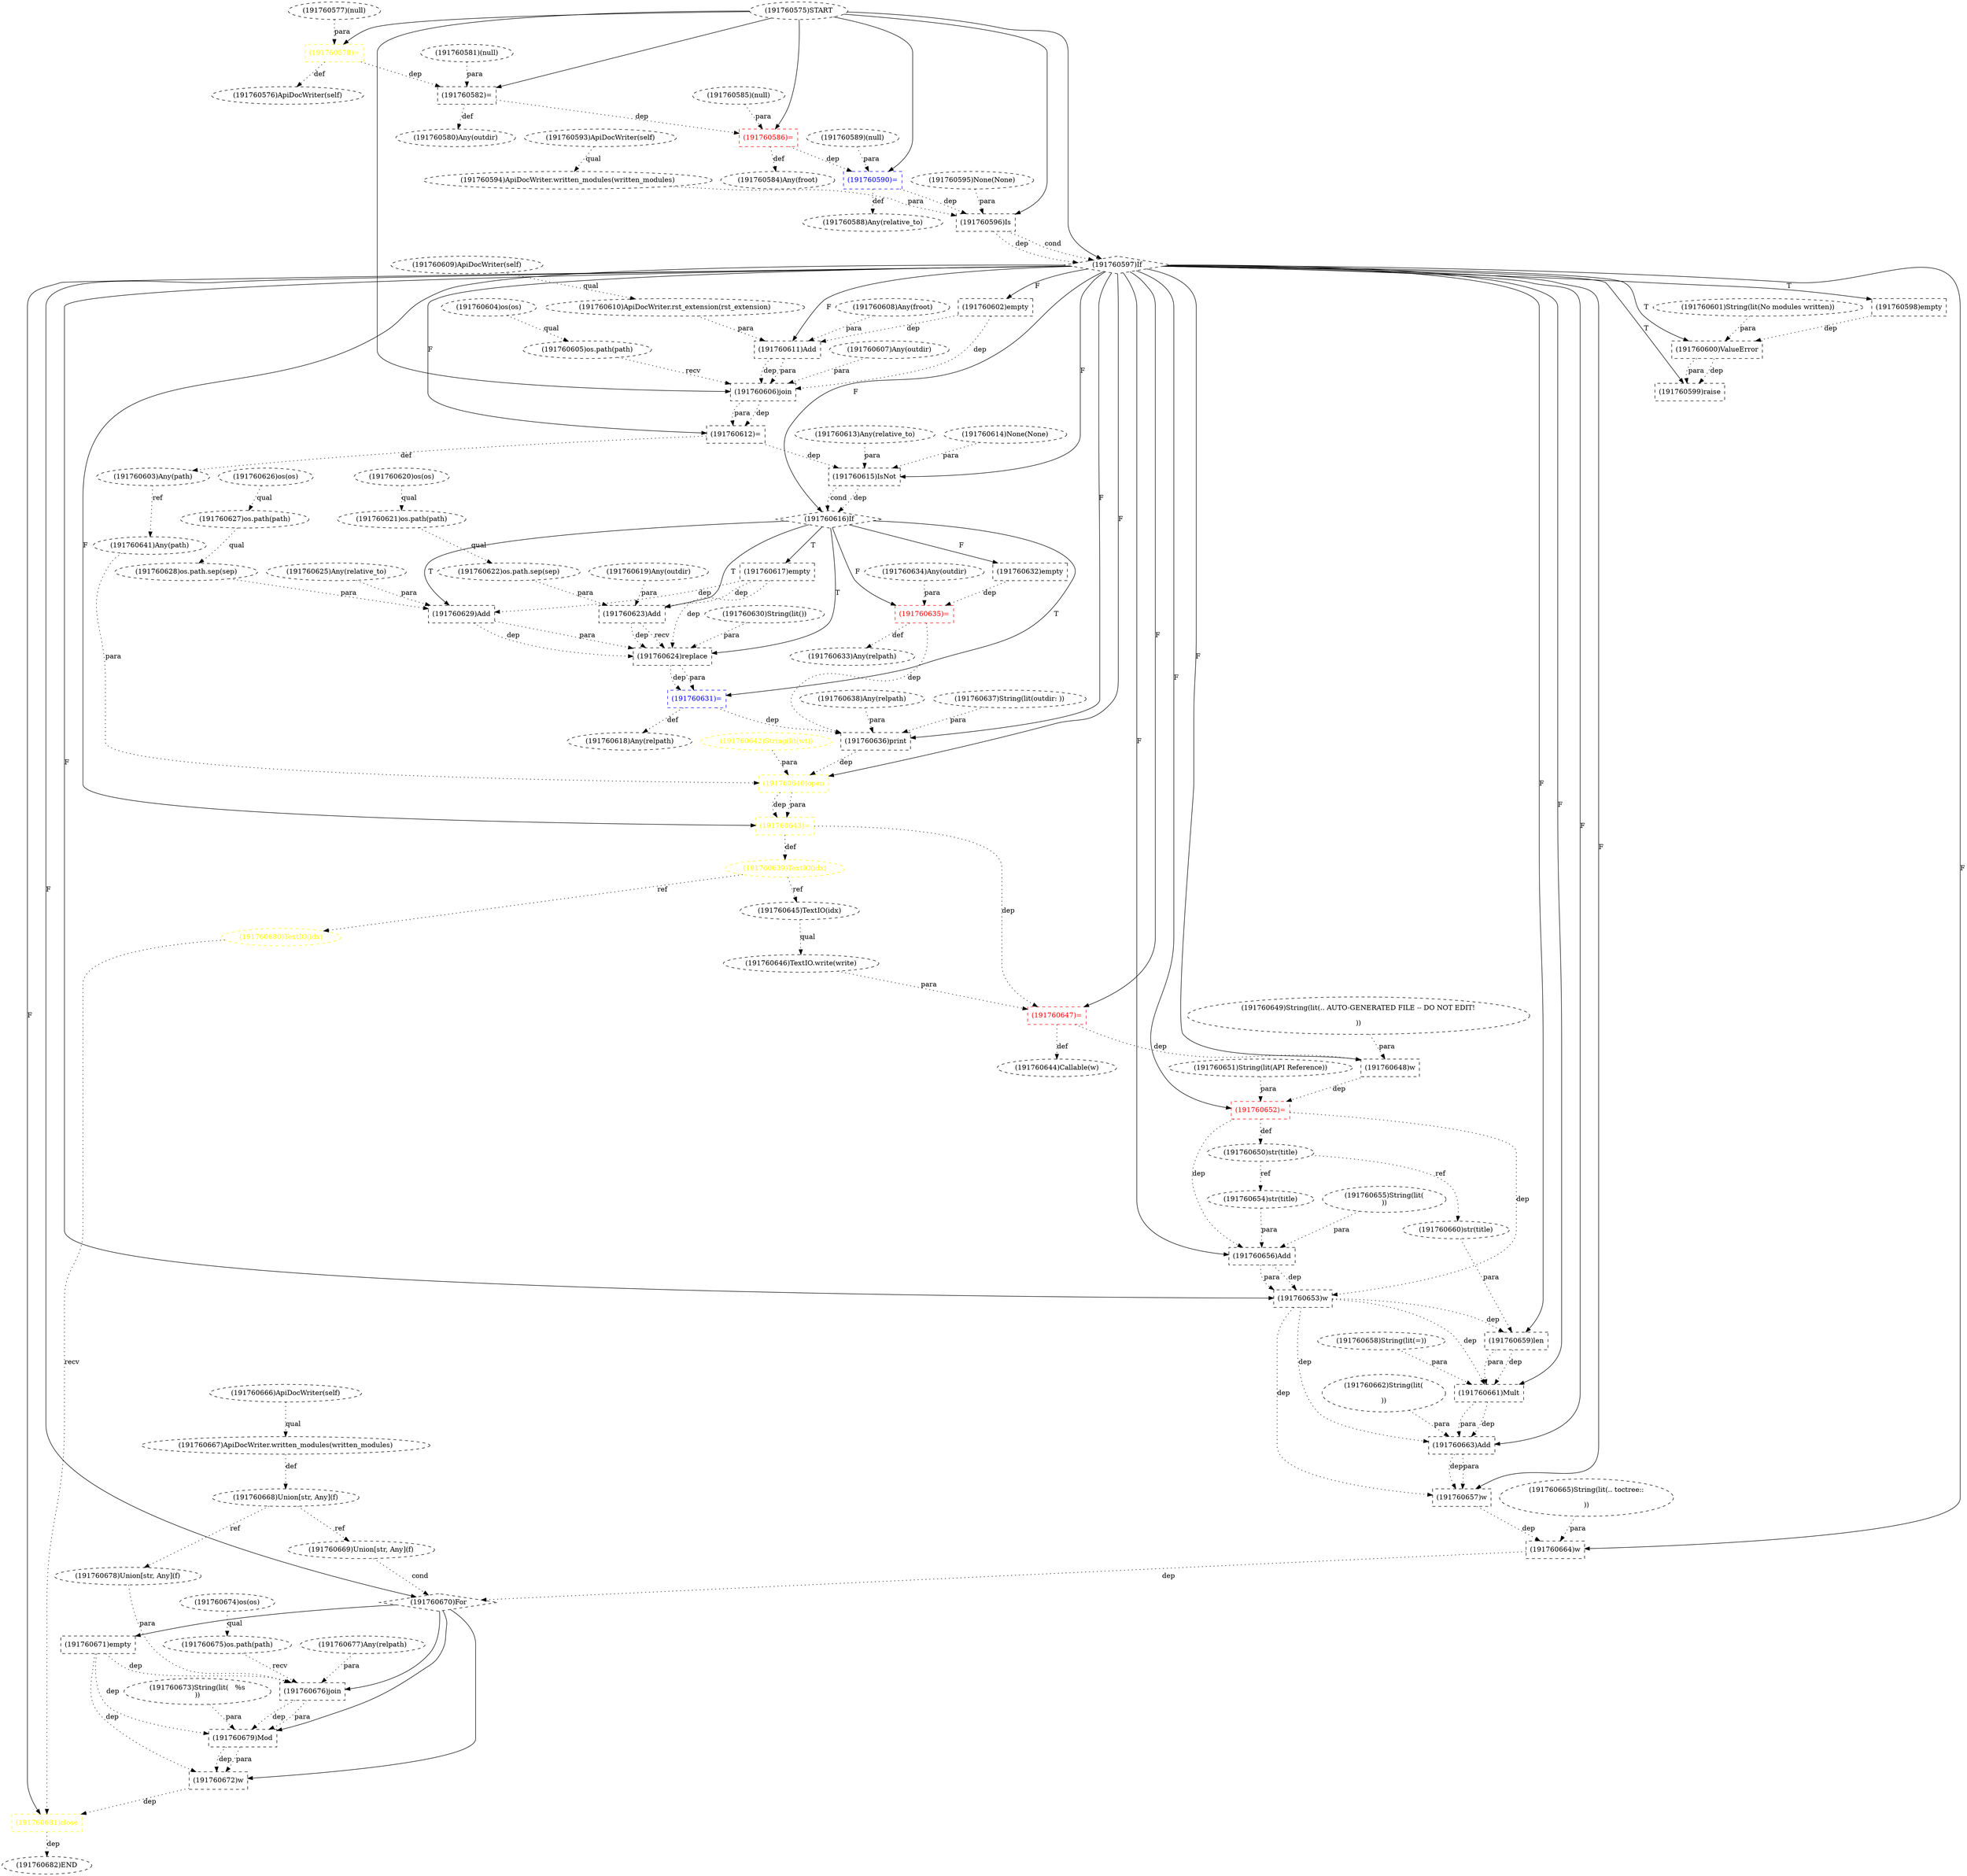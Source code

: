 digraph G {
1 [label="(191760606)join" shape=box style=dashed]
2 [label="(191760610)ApiDocWriter.rst_extension(rst_extension)" shape=ellipse style=dashed]
3 [label="(191760677)Any(relpath)" shape=ellipse style=dashed]
4 [label="(191760597)If" shape=diamond style=dashed]
5 [label="(191760589)(null)" shape=ellipse style=dashed]
6 [label="(191760642)String(lit(wt))" shape=ellipse style=dashed color=yellow fontcolor=yellow]
7 [label="(191760596)Is" shape=box style=dashed]
8 [label="(191760674)os(os)" shape=ellipse style=dashed]
9 [label="(191760590)=" shape=box style=dashed color=blue fontcolor=blue]
10 [label="(191760619)Any(outdir)" shape=ellipse style=dashed]
11 [label="(191760621)os.path(path)" shape=ellipse style=dashed]
12 [label="(191760675)os.path(path)" shape=ellipse style=dashed]
13 [label="(191760611)Add" shape=box style=dashed]
14 [label="(191760681)close" shape=box style=dashed color=yellow fontcolor=yellow]
15 [label="(191760661)Mult" shape=box style=dashed]
16 [label="(191760609)ApiDocWriter(self)" shape=ellipse style=dashed]
17 [label="(191760651)String(lit(API Reference))" shape=ellipse style=dashed]
18 [label="(191760655)String(lit(
))" shape=ellipse style=dashed]
19 [label="(191760636)print" shape=box style=dashed]
20 [label="(191760641)Any(path)" shape=ellipse style=dashed]
21 [label="(191760625)Any(relative_to)" shape=ellipse style=dashed]
22 [label="(191760657)w" shape=box style=dashed]
23 [label="(191760671)empty" shape=box style=dashed]
24 [label="(191760616)If" shape=diamond style=dashed]
25 [label="(191760650)str(title)" shape=ellipse style=dashed]
26 [label="(191760646)TextIO.write(write)" shape=ellipse style=dashed]
27 [label="(191760670)For" shape=diamond style=dashed]
28 [label="(191760624)replace" shape=box style=dashed]
29 [label="(191760594)ApiDocWriter.written_modules(written_modules)" shape=ellipse style=dashed]
30 [label="(191760630)String(lit())" shape=ellipse style=dashed]
31 [label="(191760639)TextIO(idx)" shape=ellipse style=dashed color=yellow fontcolor=yellow]
32 [label="(191760626)os(os)" shape=ellipse style=dashed]
33 [label="(191760664)w" shape=box style=dashed]
34 [label="(191760608)Any(froot)" shape=ellipse style=dashed]
35 [label="(191760627)os.path(path)" shape=ellipse style=dashed]
36 [label="(191760652)=" shape=box style=dashed color=red fontcolor=red]
37 [label="(191760647)=" shape=box style=dashed color=red fontcolor=red]
38 [label="(191760577)(null)" shape=ellipse style=dashed]
39 [label="(191760585)(null)" shape=ellipse style=dashed]
40 [label="(191760659)len" shape=box style=dashed]
41 [label="(191760634)Any(outdir)" shape=ellipse style=dashed]
42 [label="(191760617)empty" shape=box style=dashed]
43 [label="(191760632)empty" shape=box style=dashed]
44 [label="(191760576)ApiDocWriter(self)" shape=ellipse style=dashed]
45 [label="(191760629)Add" shape=box style=dashed]
46 [label="(191760584)Any(froot)" shape=ellipse style=dashed]
47 [label="(191760649)String(lit(.. AUTO-GENERATED FILE -- DO NOT EDIT!

))" shape=ellipse style=dashed]
48 [label="(191760612)=" shape=box style=dashed color=black fontcolor=black]
49 [label="(191760660)str(title)" shape=ellipse style=dashed]
50 [label="(191760679)Mod" shape=box style=dashed]
51 [label="(191760607)Any(outdir)" shape=ellipse style=dashed]
52 [label="(191760575)START" style=dashed]
53 [label="(191760603)Any(path)" shape=ellipse style=dashed]
54 [label="(191760620)os(os)" shape=ellipse style=dashed]
55 [label="(191760601)String(lit(No modules written))" shape=ellipse style=dashed]
56 [label="(191760665)String(lit(.. toctree::

))" shape=ellipse style=dashed]
57 [label="(191760682)END" style=dashed]
58 [label="(191760581)(null)" shape=ellipse style=dashed]
59 [label="(191760644)Callable(w)" shape=ellipse style=dashed]
60 [label="(191760643)=" shape=box style=dashed color=yellow fontcolor=yellow]
61 [label="(191760595)None(None)" shape=ellipse style=dashed]
62 [label="(191760602)empty" shape=box style=dashed]
63 [label="(191760628)os.path.sep(sep)" shape=ellipse style=dashed]
64 [label="(191760678)Union[str, Any](f)" shape=ellipse style=dashed]
65 [label="(191760605)os.path(path)" shape=ellipse style=dashed]
66 [label="(191760631)=" shape=box style=dashed color=blue fontcolor=blue]
67 [label="(191760666)ApiDocWriter(self)" shape=ellipse style=dashed]
68 [label="(191760656)Add" shape=box style=dashed]
69 [label="(191760613)Any(relative_to)" shape=ellipse style=dashed]
70 [label="(191760663)Add" shape=box style=dashed]
71 [label="(191760635)=" shape=box style=dashed color=red fontcolor=red]
72 [label="(191760673)String(lit(   %s
))" shape=ellipse style=dashed]
73 [label="(191760653)w" shape=box style=dashed]
74 [label="(191760638)Any(relpath)" shape=ellipse style=dashed]
75 [label="(191760640)open" shape=box style=dashed color=yellow fontcolor=yellow]
76 [label="(191760618)Any(relpath)" shape=ellipse style=dashed]
77 [label="(191760623)Add" shape=box style=dashed]
78 [label="(191760614)None(None)" shape=ellipse style=dashed]
79 [label="(191760604)os(os)" shape=ellipse style=dashed]
80 [label="(191760622)os.path.sep(sep)" shape=ellipse style=dashed]
81 [label="(191760588)Any(relative_to)" shape=ellipse style=dashed]
82 [label="(191760633)Any(relpath)" shape=ellipse style=dashed]
83 [label="(191760668)Union[str, Any](f)" shape=ellipse style=dashed]
84 [label="(191760586)=" shape=box style=dashed color=red fontcolor=red]
85 [label="(191760580)Any(outdir)" shape=ellipse style=dashed]
86 [label="(191760600)ValueError" shape=box style=dashed]
87 [label="(191760637)String(lit(outdir: ))" shape=ellipse style=dashed]
88 [label="(191760582)=" shape=box style=dashed color=black fontcolor=black]
89 [label="(191760654)str(title)" shape=ellipse style=dashed]
90 [label="(191760598)empty" shape=box style=dashed]
91 [label="(191760645)TextIO(idx)" shape=ellipse style=dashed]
92 [label="(191760669)Union[str, Any](f)" shape=ellipse style=dashed]
93 [label="(191760680)TextIO(idx)" shape=ellipse style=dashed color=yellow fontcolor=yellow]
94 [label="(191760578)=" shape=box style=dashed color=yellow fontcolor=yellow]
95 [label="(191760593)ApiDocWriter(self)" shape=ellipse style=dashed]
96 [label="(191760648)w" shape=box style=dashed]
97 [label="(191760672)w" shape=box style=dashed]
98 [label="(191760615)IsNot" shape=box style=dashed]
99 [label="(191760599)raise" shape=box style=dashed]
100 [label="(191760667)ApiDocWriter.written_modules(written_modules)" shape=ellipse style=dashed]
101 [label="(191760658)String(lit(=))" shape=ellipse style=dashed]
102 [label="(191760662)String(lit(

))" shape=ellipse style=dashed]
103 [label="(191760676)join" shape=box style=dashed]
52 -> 1 [label="" style=solid];
65 -> 1 [label="recv" style=dotted];
51 -> 1 [label="para" style=dotted];
13 -> 1 [label="dep" style=dotted];
13 -> 1 [label="para" style=dotted];
62 -> 1 [label="dep" style=dotted];
16 -> 2 [label="qual" style=dotted];
52 -> 4 [label="" style=solid];
7 -> 4 [label="dep" style=dotted];
7 -> 4 [label="cond" style=dotted];
52 -> 7 [label="" style=solid];
29 -> 7 [label="para" style=dotted];
61 -> 7 [label="para" style=dotted];
9 -> 7 [label="dep" style=dotted];
52 -> 9 [label="" style=solid];
5 -> 9 [label="para" style=dotted];
84 -> 9 [label="dep" style=dotted];
54 -> 11 [label="qual" style=dotted];
8 -> 12 [label="qual" style=dotted];
4 -> 13 [label="F"];
34 -> 13 [label="para" style=dotted];
2 -> 13 [label="para" style=dotted];
62 -> 13 [label="dep" style=dotted];
4 -> 14 [label="F"];
93 -> 14 [label="recv" style=dotted];
97 -> 14 [label="dep" style=dotted];
4 -> 15 [label="F"];
101 -> 15 [label="para" style=dotted];
40 -> 15 [label="dep" style=dotted];
40 -> 15 [label="para" style=dotted];
73 -> 15 [label="dep" style=dotted];
4 -> 19 [label="F"];
87 -> 19 [label="para" style=dotted];
74 -> 19 [label="para" style=dotted];
71 -> 19 [label="dep" style=dotted];
66 -> 19 [label="dep" style=dotted];
53 -> 20 [label="ref" style=dotted];
4 -> 22 [label="F"];
70 -> 22 [label="dep" style=dotted];
70 -> 22 [label="para" style=dotted];
73 -> 22 [label="dep" style=dotted];
27 -> 23 [label="" style=solid];
4 -> 24 [label="F"];
98 -> 24 [label="dep" style=dotted];
98 -> 24 [label="cond" style=dotted];
36 -> 25 [label="def" style=dotted];
91 -> 26 [label="qual" style=dotted];
4 -> 27 [label="F"];
92 -> 27 [label="cond" style=dotted];
33 -> 27 [label="dep" style=dotted];
24 -> 28 [label="T"];
77 -> 28 [label="dep" style=dotted];
77 -> 28 [label="recv" style=dotted];
45 -> 28 [label="dep" style=dotted];
45 -> 28 [label="para" style=dotted];
30 -> 28 [label="para" style=dotted];
42 -> 28 [label="dep" style=dotted];
95 -> 29 [label="qual" style=dotted];
60 -> 31 [label="def" style=dotted];
4 -> 33 [label="F"];
56 -> 33 [label="para" style=dotted];
22 -> 33 [label="dep" style=dotted];
32 -> 35 [label="qual" style=dotted];
4 -> 36 [label="F"];
17 -> 36 [label="para" style=dotted];
96 -> 36 [label="dep" style=dotted];
4 -> 37 [label="F"];
26 -> 37 [label="para" style=dotted];
60 -> 37 [label="dep" style=dotted];
4 -> 40 [label="F"];
49 -> 40 [label="para" style=dotted];
73 -> 40 [label="dep" style=dotted];
24 -> 42 [label="T"];
24 -> 43 [label="F"];
94 -> 44 [label="def" style=dotted];
24 -> 45 [label="T"];
21 -> 45 [label="para" style=dotted];
63 -> 45 [label="para" style=dotted];
42 -> 45 [label="dep" style=dotted];
84 -> 46 [label="def" style=dotted];
4 -> 48 [label="F"];
1 -> 48 [label="dep" style=dotted];
1 -> 48 [label="para" style=dotted];
25 -> 49 [label="ref" style=dotted];
27 -> 50 [label="" style=solid];
72 -> 50 [label="para" style=dotted];
103 -> 50 [label="dep" style=dotted];
103 -> 50 [label="para" style=dotted];
23 -> 50 [label="dep" style=dotted];
48 -> 53 [label="def" style=dotted];
14 -> 57 [label="dep" style=dotted];
37 -> 59 [label="def" style=dotted];
4 -> 60 [label="F"];
75 -> 60 [label="dep" style=dotted];
75 -> 60 [label="para" style=dotted];
4 -> 62 [label="F"];
35 -> 63 [label="qual" style=dotted];
83 -> 64 [label="ref" style=dotted];
79 -> 65 [label="qual" style=dotted];
24 -> 66 [label="T"];
28 -> 66 [label="dep" style=dotted];
28 -> 66 [label="para" style=dotted];
4 -> 68 [label="F"];
89 -> 68 [label="para" style=dotted];
18 -> 68 [label="para" style=dotted];
36 -> 68 [label="dep" style=dotted];
4 -> 70 [label="F"];
15 -> 70 [label="dep" style=dotted];
15 -> 70 [label="para" style=dotted];
102 -> 70 [label="para" style=dotted];
73 -> 70 [label="dep" style=dotted];
24 -> 71 [label="F"];
41 -> 71 [label="para" style=dotted];
43 -> 71 [label="dep" style=dotted];
4 -> 73 [label="F"];
68 -> 73 [label="dep" style=dotted];
68 -> 73 [label="para" style=dotted];
36 -> 73 [label="dep" style=dotted];
4 -> 75 [label="F"];
20 -> 75 [label="para" style=dotted];
6 -> 75 [label="para" style=dotted];
19 -> 75 [label="dep" style=dotted];
66 -> 76 [label="def" style=dotted];
24 -> 77 [label="T"];
10 -> 77 [label="para" style=dotted];
80 -> 77 [label="para" style=dotted];
42 -> 77 [label="dep" style=dotted];
11 -> 80 [label="qual" style=dotted];
9 -> 81 [label="def" style=dotted];
71 -> 82 [label="def" style=dotted];
100 -> 83 [label="def" style=dotted];
52 -> 84 [label="" style=solid];
39 -> 84 [label="para" style=dotted];
88 -> 84 [label="dep" style=dotted];
88 -> 85 [label="def" style=dotted];
4 -> 86 [label="T"];
55 -> 86 [label="para" style=dotted];
90 -> 86 [label="dep" style=dotted];
52 -> 88 [label="" style=solid];
58 -> 88 [label="para" style=dotted];
94 -> 88 [label="dep" style=dotted];
25 -> 89 [label="ref" style=dotted];
4 -> 90 [label="T"];
31 -> 91 [label="ref" style=dotted];
83 -> 92 [label="ref" style=dotted];
31 -> 93 [label="ref" style=dotted];
52 -> 94 [label="" style=solid];
38 -> 94 [label="para" style=dotted];
4 -> 96 [label="F"];
47 -> 96 [label="para" style=dotted];
37 -> 96 [label="dep" style=dotted];
27 -> 97 [label="" style=solid];
50 -> 97 [label="dep" style=dotted];
50 -> 97 [label="para" style=dotted];
23 -> 97 [label="dep" style=dotted];
4 -> 98 [label="F"];
69 -> 98 [label="para" style=dotted];
78 -> 98 [label="para" style=dotted];
48 -> 98 [label="dep" style=dotted];
4 -> 99 [label="T"];
86 -> 99 [label="dep" style=dotted];
86 -> 99 [label="para" style=dotted];
67 -> 100 [label="qual" style=dotted];
27 -> 103 [label="" style=solid];
12 -> 103 [label="recv" style=dotted];
3 -> 103 [label="para" style=dotted];
64 -> 103 [label="para" style=dotted];
23 -> 103 [label="dep" style=dotted];
}